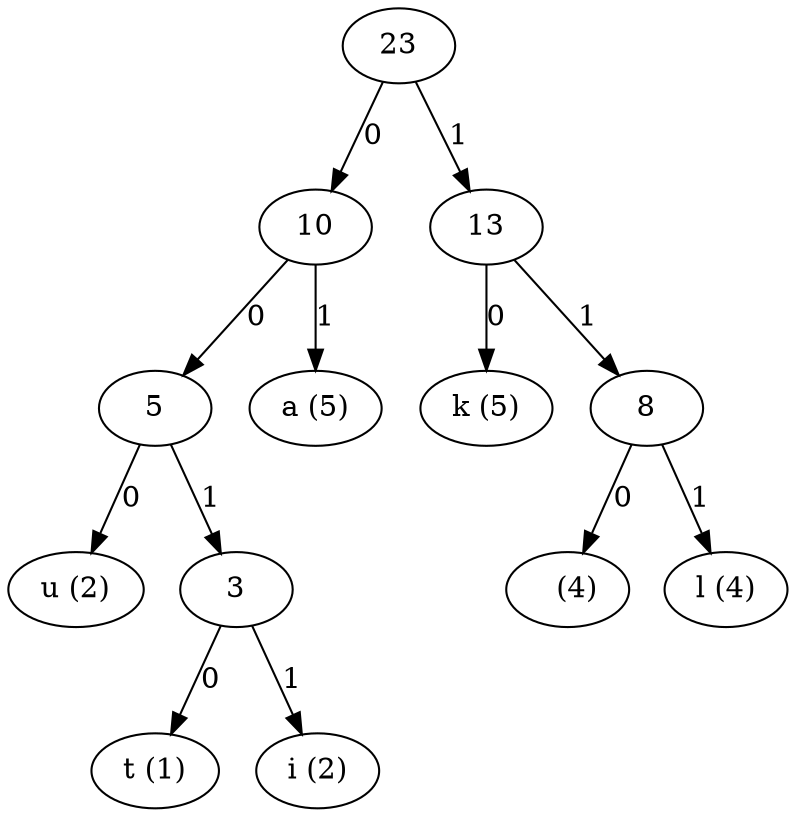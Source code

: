 digraph G {
    "00E13E58" [label="23"];
    "00E13E58" -> "00E11818" [label="0"];
    "00E11818" [label="10"];
    "00E11818" -> "00E117C8" [label="0"];
    "00E117C8" [label="5"];
    "00E117C8" -> "00E11778" [label="0"];
    "00E11778" [label="u (2)"];
    "00E117C8" -> "00E117A0" [label="1"];
    "00E117A0" [label="3"];
    "00E117A0" -> "00E11750" [label="0"];
    "00E11750" [label="t (1)"];
    "00E117A0" -> "00E11700" [label="1"];
    "00E11700" [label="i (2)"];
    "00E11818" -> "00E11B68" [label="1"];
    "00E11B68" [label="a (5)"];
    "00E13E58" -> "00E11840" [label="1"];
    "00E11840" [label="13"];
    "00E11840" -> "00E11B90" [label="0"];
    "00E11B90" [label="k (5)"];
    "00E11840" -> "00E117F0" [label="1"];
    "00E117F0" [label="8"];
    "00E117F0" -> "00E11728" [label="0"];
    "00E11728" [label="  (4)"];
    "00E117F0" -> "00E11B40" [label="1"];
    "00E11B40" [label="l (4)"];
}
